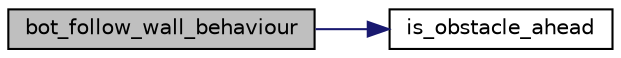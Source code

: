digraph G
{
  edge [fontname="Helvetica",fontsize="10",labelfontname="Helvetica",labelfontsize="10"];
  node [fontname="Helvetica",fontsize="10",shape=record];
  rankdir="LR";
  Node1 [label="bot_follow_wall_behaviour",height=0.2,width=0.4,color="black", fillcolor="grey75", style="filled" fontcolor="black"];
  Node1 -> Node2 [color="midnightblue",fontsize="10",style="solid",fontname="Helvetica"];
  Node2 [label="is_obstacle_ahead",height=0.2,width=0.4,color="black", fillcolor="white", style="filled",URL="$sensor_8c.html#a3f1ca5e28021ba1fccba5d739f3b11be"];
}
